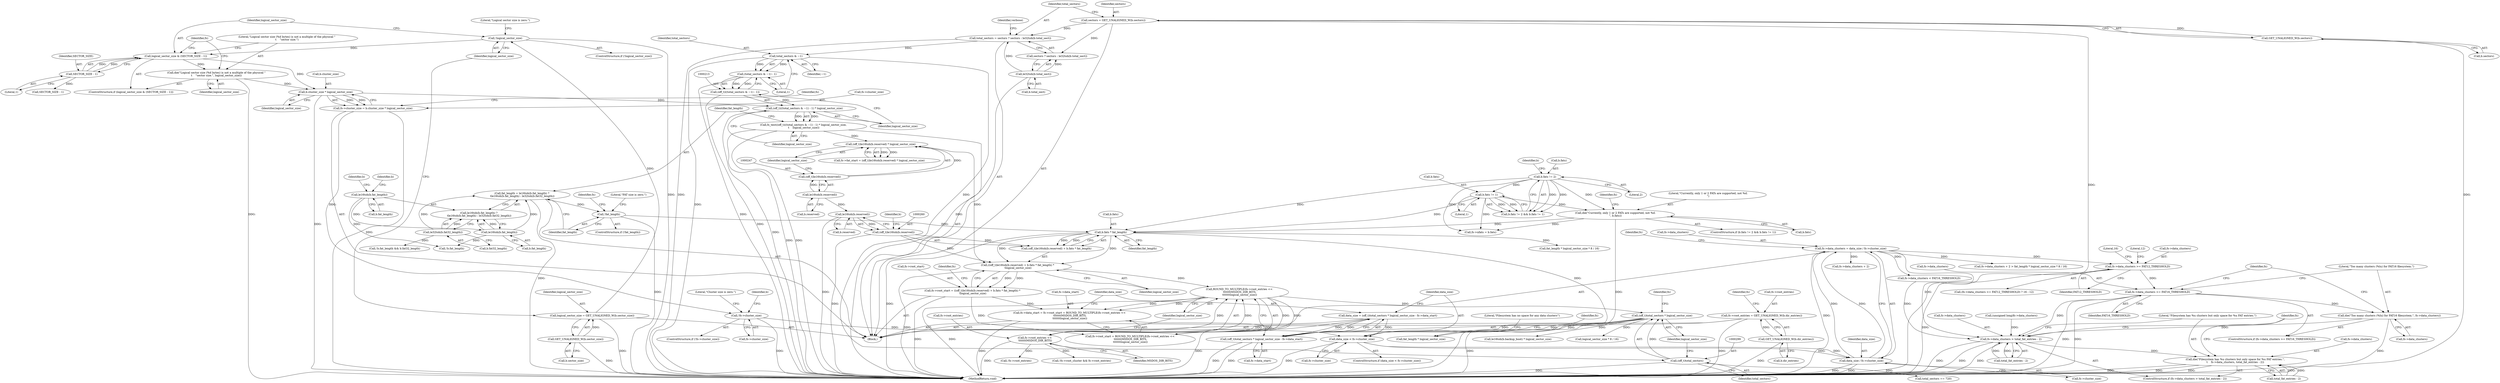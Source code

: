 digraph "0_dosfstools_e8eff147e9da1185f9afd5b25948153a3b97cf52_0@pointer" {
"1000457" [label="(Call,die(\"Too many clusters (%lu) for FAT16 filesystem.\", fs->data_clusters))"];
"1000452" [label="(Call,fs->data_clusters >= FAT16_THRESHOLD)"];
"1000444" [label="(Call,fs->data_clusters >= FAT12_THRESHOLD)"];
"1000313" [label="(Call,fs->data_clusters = data_size / fs->cluster_size)"];
"1000317" [label="(Call,data_size / fs->cluster_size)"];
"1000306" [label="(Call,data_size < fs->cluster_size)"];
"1000294" [label="(Call,data_size = (off_t)total_sectors * logical_sector_size - fs->data_start)"];
"1000296" [label="(Call,(off_t)total_sectors * logical_sector_size - fs->data_start)"];
"1000297" [label="(Call,(off_t)total_sectors * logical_sector_size)"];
"1000298" [label="(Call,(off_t)total_sectors)"];
"1000215" [label="(Call,total_sectors & ~1)"];
"1000197" [label="(Call,total_sectors = sectors ? sectors : le32toh(b.total_sect))"];
"1000191" [label="(Call,sectors = GET_UNALIGNED_W(b.sectors))"];
"1000193" [label="(Call,GET_UNALIGNED_W(b.sectors))"];
"1000202" [label="(Call,le32toh(b.total_sect))"];
"1000287" [label="(Call,ROUND_TO_MULTIPLE(fs->root_entries <<\n \t\t\t\t\t\t\tMSDOS_DIR_BITS,\n \t\t\t\t\t\t\tlogical_sector_size))"];
"1000288" [label="(Call,fs->root_entries <<\n \t\t\t\t\t\t\tMSDOS_DIR_BITS)"];
"1000271" [label="(Call,fs->root_entries = GET_UNALIGNED_W(b.dir_entries))"];
"1000275" [label="(Call,GET_UNALIGNED_W(b.dir_entries))"];
"1000257" [label="(Call,((off_t)le16toh(b.reserved) + b.fats * fat_length) *\n \tlogical_sector_size)"];
"1000259" [label="(Call,(off_t)le16toh(b.reserved))"];
"1000261" [label="(Call,le16toh(b.reserved))"];
"1000248" [label="(Call,le16toh(b.reserved))"];
"1000265" [label="(Call,b.fats * fat_length)"];
"1000179" [label="(Call,die(\"Currently, only 1 or 2 FATs are supported, not %d.\n\", b.fats))"];
"1000169" [label="(Call,b.fats != 2)"];
"1000174" [label="(Call,b.fats != 1)"];
"1000237" [label="(Call,!fat_length)"];
"1000221" [label="(Call,fat_length = le16toh(b.fat_length) ?\n \tle16toh(b.fat_length) : le32toh(b.fat32_length))"];
"1000228" [label="(Call,le16toh(b.fat_length))"];
"1000224" [label="(Call,le16toh(b.fat_length))"];
"1000232" [label="(Call,le32toh(b.fat32_length))"];
"1000245" [label="(Call,(off_t)le16toh(b.reserved) * logical_sector_size)"];
"1000246" [label="(Call,(off_t)le16toh(b.reserved))"];
"1000210" [label="(Call,fs_test((off_t)((total_sectors & ~1) - 1) * logical_sector_size,\n \t    logical_sector_size))"];
"1000211" [label="(Call,(off_t)((total_sectors & ~1) - 1) * logical_sector_size)"];
"1000212" [label="(Call,(off_t)((total_sectors & ~1) - 1))"];
"1000214" [label="(Call,(total_sectors & ~1) - 1)"];
"1000155" [label="(Call,b.cluster_size * logical_sector_size)"];
"1000143" [label="(Call,logical_sector_size & (SECTOR_SIZE - 1))"];
"1000138" [label="(Call,!logical_sector_size)"];
"1000131" [label="(Call,logical_sector_size = GET_UNALIGNED_W(b.sector_size))"];
"1000133" [label="(Call,GET_UNALIGNED_W(b.sector_size))"];
"1000145" [label="(Call,SECTOR_SIZE - 1)"];
"1000148" [label="(Call,die(\"Logical sector size (%d bytes) is not a multiple of the physical \"\n\t    \"sector size.\", logical_sector_size))"];
"1000279" [label="(Call,fs->data_start = fs->root_start + ROUND_TO_MULTIPLE(fs->root_entries <<\n \t\t\t\t\t\t\tMSDOS_DIR_BITS,\n \t\t\t\t\t\t\tlogical_sector_size))"];
"1000253" [label="(Call,fs->root_start = ((off_t)le16toh(b.reserved) + b.fats * fat_length) *\n \tlogical_sector_size)"];
"1000161" [label="(Call,!fs->cluster_size)"];
"1000151" [label="(Call,fs->cluster_size = b.cluster_size * logical_sector_size)"];
"1000616" [label="(Call,fs->data_clusters > total_fat_entries - 2)"];
"1000623" [label="(Call,die(\"Filesystem has %u clusters but only space for %u FAT entries.\",\n\t    fs->data_clusters, total_fat_entries - 2))"];
"1000624" [label="(Literal,\"Filesystem has %u clusters but only space for %u FAT entries.\")"];
"1000219" [label="(Identifier,logical_sector_size)"];
"1000150" [label="(Identifier,logical_sector_size)"];
"1000249" [label="(Call,b.reserved)"];
"1000272" [label="(Call,fs->root_entries)"];
"1000245" [label="(Call,(off_t)le16toh(b.reserved) * logical_sector_size)"];
"1000191" [label="(Call,sectors = GET_UNALIGNED_W(b.sectors))"];
"1000156" [label="(Call,b.cluster_size)"];
"1000163" [label="(Identifier,fs)"];
"1000161" [label="(Call,!fs->cluster_size)"];
"1000257" [label="(Call,((off_t)le16toh(b.reserved) + b.fats * fat_length) *\n \tlogical_sector_size)"];
"1000448" [label="(Identifier,FAT12_THRESHOLD)"];
"1000303" [label="(Identifier,fs)"];
"1000176" [label="(Identifier,b)"];
"1000199" [label="(Call,sectors ? sectors : le32toh(b.total_sect))"];
"1000232" [label="(Call,le32toh(b.fat32_length))"];
"1000280" [label="(Call,fs->data_start)"];
"1000266" [label="(Call,b.fats)"];
"1000179" [label="(Call,die(\"Currently, only 1 or 2 FATs are supported, not %d.\n\", b.fats))"];
"1000297" [label="(Call,(off_t)total_sectors * logical_sector_size)"];
"1000192" [label="(Identifier,sectors)"];
"1000229" [label="(Call,b.fat_length)"];
"1000292" [label="(Identifier,MSDOS_DIR_BITS)"];
"1000143" [label="(Call,logical_sector_size & (SECTOR_SIZE - 1))"];
"1000275" [label="(Call,GET_UNALIGNED_W(b.dir_entries))"];
"1000281" [label="(Identifier,fs)"];
"1000625" [label="(Call,fs->data_clusters)"];
"1000254" [label="(Call,fs->root_start)"];
"1000134" [label="(Call,b.sector_size)"];
"1000312" [label="(Literal,\"Filesystem has no space for any data clusters\")"];
"1000230" [label="(Identifier,b)"];
"1000270" [label="(Identifier,logical_sector_size)"];
"1000222" [label="(Identifier,fat_length)"];
"1000186" [label="(Identifier,fs)"];
"1000463" [label="(Identifier,fs)"];
"1000147" [label="(Literal,1)"];
"1000212" [label="(Call,(off_t)((total_sectors & ~1) - 1))"];
"1000228" [label="(Call,le16toh(b.fat_length))"];
"1000449" [label="(Literal,16)"];
"1000306" [label="(Call,data_size < fs->cluster_size)"];
"1000293" [label="(Identifier,logical_sector_size)"];
"1000522" [label="(Call,fat_length * logical_sector_size)"];
"1000166" [label="(Literal,\"Cluster size is zero.\")"];
"1000300" [label="(Identifier,total_sectors)"];
"1000340" [label="(Call,!b.fat_length)"];
"1000288" [label="(Call,fs->root_entries <<\n \t\t\t\t\t\t\tMSDOS_DIR_BITS)"];
"1000261" [label="(Call,le16toh(b.reserved))"];
"1000243" [label="(Identifier,fs)"];
"1000475" [label="(Call,fs->data_clusters + 2 > fat_length * logical_sector_size * 8 / 16)"];
"1000142" [label="(ControlStructure,if (logical_sector_size & (SECTOR_SIZE - 1)))"];
"1000294" [label="(Call,data_size = (off_t)total_sectors * logical_sector_size - fs->data_start)"];
"1000132" [label="(Identifier,logical_sector_size)"];
"1000687" [label="(MethodReturn,void)"];
"1000620" [label="(Call,total_fat_entries - 2)"];
"1000635" [label="(Identifier,fs)"];
"1000203" [label="(Call,b.total_sect)"];
"1000211" [label="(Call,(off_t)((total_sectors & ~1) - 1) * logical_sector_size)"];
"1000148" [label="(Call,die(\"Logical sector size (%d bytes) is not a multiple of the physical \"\n\t    \"sector size.\", logical_sector_size))"];
"1000170" [label="(Call,b.fats)"];
"1000339" [label="(Call,!b.fat_length && b.fat32_length)"];
"1000236" [label="(ControlStructure,if (!fat_length))"];
"1000418" [label="(Call,le16toh(b.backup_boot) * logical_sector_size)"];
"1000283" [label="(Call,fs->root_start + ROUND_TO_MULTIPLE(fs->root_entries <<\n \t\t\t\t\t\t\tMSDOS_DIR_BITS,\n \t\t\t\t\t\t\tlogical_sector_size))"];
"1000456" [label="(Identifier,FAT16_THRESHOLD)"];
"1000167" [label="(ControlStructure,if (b.fats != 2 && b.fats != 1))"];
"1000131" [label="(Call,logical_sector_size = GET_UNALIGNED_W(b.sector_size))"];
"1000318" [label="(Identifier,data_size)"];
"1000174" [label="(Call,b.fats != 1)"];
"1000617" [label="(Call,fs->data_clusters)"];
"1000149" [label="(Literal,\"Logical sector size (%d bytes) is not a multiple of the physical \"\n\t    \"sector size.\")"];
"1000184" [label="(Call,fs->nfats = b.fats)"];
"1000307" [label="(Identifier,data_size)"];
"1000141" [label="(Literal,\"Logical sector size is zero.\")"];
"1000233" [label="(Call,b.fat32_length)"];
"1000313" [label="(Call,fs->data_clusters = data_size / fs->cluster_size)"];
"1000151" [label="(Call,fs->cluster_size = b.cluster_size * logical_sector_size)"];
"1000287" [label="(Call,ROUND_TO_MULTIPLE(fs->root_entries <<\n \t\t\t\t\t\t\tMSDOS_DIR_BITS,\n \t\t\t\t\t\t\tlogical_sector_size))"];
"1000452" [label="(Call,fs->data_clusters >= FAT16_THRESHOLD)"];
"1000259" [label="(Call,(off_t)le16toh(b.reserved))"];
"1000221" [label="(Call,fat_length = le16toh(b.fat_length) ?\n \tle16toh(b.fat_length) : le32toh(b.fat32_length))"];
"1000139" [label="(Identifier,logical_sector_size)"];
"1000207" [label="(Identifier,verbose)"];
"1000237" [label="(Call,!fat_length)"];
"1000267" [label="(Identifier,b)"];
"1000483" [label="(Call,logical_sector_size * 8 / 16)"];
"1000298" [label="(Call,(off_t)total_sectors)"];
"1000451" [label="(ControlStructure,if (fs->data_clusters >= FAT16_THRESHOLD))"];
"1000117" [label="(Block,)"];
"1000160" [label="(ControlStructure,if (!fs->cluster_size))"];
"1000217" [label="(Identifier,~1)"];
"1000240" [label="(Literal,\"FAT size is zero.\")"];
"1000324" [label="(Identifier,fs)"];
"1000224" [label="(Call,le16toh(b.fat_length))"];
"1000138" [label="(Call,!logical_sector_size)"];
"1000457" [label="(Call,die(\"Too many clusters (%lu) for FAT16 filesystem.\", fs->data_clusters))"];
"1000295" [label="(Identifier,data_size)"];
"1000302" [label="(Call,fs->data_start)"];
"1000615" [label="(ControlStructure,if (fs->data_clusters > total_fat_entries - 2))"];
"1000225" [label="(Call,b.fat_length)"];
"1000215" [label="(Call,total_sectors & ~1)"];
"1000481" [label="(Call,fat_length * logical_sector_size * 8 / 16)"];
"1000315" [label="(Identifier,fs)"];
"1000279" [label="(Call,fs->data_start = fs->root_start + ROUND_TO_MULTIPLE(fs->root_entries <<\n \t\t\t\t\t\t\tMSDOS_DIR_BITS,\n \t\t\t\t\t\t\tlogical_sector_size))"];
"1000317" [label="(Call,data_size / fs->cluster_size)"];
"1000169" [label="(Call,b.fats != 2)"];
"1000628" [label="(Call,total_fat_entries - 2)"];
"1000296" [label="(Call,(off_t)total_sectors * logical_sector_size - fs->data_start)"];
"1000450" [label="(Literal,12)"];
"1000168" [label="(Call,b.fats != 2 && b.fats != 1)"];
"1000458" [label="(Literal,\"Too many clusters (%lu) for FAT16 filesystem.\")"];
"1000445" [label="(Call,fs->data_clusters)"];
"1000181" [label="(Call,b.fats)"];
"1000314" [label="(Call,fs->data_clusters)"];
"1000159" [label="(Identifier,logical_sector_size)"];
"1000443" [label="(Call,(fs->data_clusters >= FAT12_THRESHOLD) ? 16 : 12)"];
"1000633" [label="(Call,!fs->root_entries)"];
"1000220" [label="(Identifier,logical_sector_size)"];
"1000153" [label="(Identifier,fs)"];
"1000218" [label="(Literal,1)"];
"1000453" [label="(Call,fs->data_clusters)"];
"1000180" [label="(Literal,\"Currently, only 1 or 2 FATs are supported, not %d.\n\")"];
"1000223" [label="(Call,le16toh(b.fat_length) ?\n \tle16toh(b.fat_length) : le32toh(b.fat32_length))"];
"1000253" [label="(Call,fs->root_start = ((off_t)le16toh(b.reserved) + b.fats * fat_length) *\n \tlogical_sector_size)"];
"1000144" [label="(Identifier,logical_sector_size)"];
"1000137" [label="(ControlStructure,if (!logical_sector_size))"];
"1000234" [label="(Identifier,b)"];
"1000476" [label="(Call,fs->data_clusters + 2)"];
"1000202" [label="(Call,le32toh(b.total_sect))"];
"1000248" [label="(Call,le16toh(b.reserved))"];
"1000246" [label="(Call,(off_t)le16toh(b.reserved))"];
"1000198" [label="(Identifier,total_sectors)"];
"1000459" [label="(Call,fs->data_clusters)"];
"1000397" [label="(Call,fs->data_clusters < FAT16_THRESHOLD)"];
"1000197" [label="(Call,total_sectors = sectors ? sectors : le32toh(b.total_sect))"];
"1000269" [label="(Identifier,fat_length)"];
"1000273" [label="(Identifier,fs)"];
"1000146" [label="(Identifier,SECTOR_SIZE)"];
"1000623" [label="(Call,die(\"Filesystem has %u clusters but only space for %u FAT entries.\",\n\t    fs->data_clusters, total_fat_entries - 2))"];
"1000265" [label="(Call,b.fats * fat_length)"];
"1000175" [label="(Call,b.fats)"];
"1000162" [label="(Call,fs->cluster_size)"];
"1000155" [label="(Call,b.cluster_size * logical_sector_size)"];
"1000194" [label="(Call,b.sectors)"];
"1000271" [label="(Call,fs->root_entries = GET_UNALIGNED_W(b.dir_entries))"];
"1000214" [label="(Call,(total_sectors & ~1) - 1)"];
"1000616" [label="(Call,fs->data_clusters > total_fat_entries - 2)"];
"1000216" [label="(Identifier,total_sectors)"];
"1000444" [label="(Call,fs->data_clusters >= FAT12_THRESHOLD)"];
"1000489" [label="(Call,total_sectors == 720)"];
"1000262" [label="(Call,b.reserved)"];
"1000210" [label="(Call,fs_test((off_t)((total_sectors & ~1) - 1) * logical_sector_size,\n \t    logical_sector_size))"];
"1000258" [label="(Call,(off_t)le16toh(b.reserved) + b.fats * fat_length)"];
"1000133" [label="(Call,GET_UNALIGNED_W(b.sector_size))"];
"1000305" [label="(ControlStructure,if (data_size < fs->cluster_size))"];
"1000289" [label="(Call,fs->root_entries)"];
"1000178" [label="(Literal,1)"];
"1000404" [label="(Call,(unsigned long)fs->data_clusters)"];
"1000173" [label="(Literal,2)"];
"1000301" [label="(Identifier,logical_sector_size)"];
"1000241" [label="(Call,fs->fat_start = (off_t)le16toh(b.reserved) * logical_sector_size)"];
"1000238" [label="(Identifier,fat_length)"];
"1000308" [label="(Call,fs->cluster_size)"];
"1000145" [label="(Call,SECTOR_SIZE - 1)"];
"1000193" [label="(Call,GET_UNALIGNED_W(b.sectors))"];
"1000319" [label="(Call,fs->cluster_size)"];
"1000252" [label="(Identifier,logical_sector_size)"];
"1000152" [label="(Call,fs->cluster_size)"];
"1000276" [label="(Call,b.dir_entries)"];
"1000171" [label="(Identifier,b)"];
"1000362" [label="(Call,!fs->root_cluster && fs->root_entries)"];
"1000659" [label="(Call,SECTOR_SIZE - 1)"];
"1000457" -> "1000451"  [label="AST: "];
"1000457" -> "1000459"  [label="CFG: "];
"1000458" -> "1000457"  [label="AST: "];
"1000459" -> "1000457"  [label="AST: "];
"1000463" -> "1000457"  [label="CFG: "];
"1000457" -> "1000687"  [label="DDG: "];
"1000452" -> "1000457"  [label="DDG: "];
"1000457" -> "1000616"  [label="DDG: "];
"1000452" -> "1000451"  [label="AST: "];
"1000452" -> "1000456"  [label="CFG: "];
"1000453" -> "1000452"  [label="AST: "];
"1000456" -> "1000452"  [label="AST: "];
"1000458" -> "1000452"  [label="CFG: "];
"1000463" -> "1000452"  [label="CFG: "];
"1000452" -> "1000687"  [label="DDG: "];
"1000452" -> "1000687"  [label="DDG: "];
"1000444" -> "1000452"  [label="DDG: "];
"1000452" -> "1000616"  [label="DDG: "];
"1000444" -> "1000443"  [label="AST: "];
"1000444" -> "1000448"  [label="CFG: "];
"1000445" -> "1000444"  [label="AST: "];
"1000448" -> "1000444"  [label="AST: "];
"1000449" -> "1000444"  [label="CFG: "];
"1000450" -> "1000444"  [label="CFG: "];
"1000444" -> "1000687"  [label="DDG: "];
"1000313" -> "1000444"  [label="DDG: "];
"1000313" -> "1000117"  [label="AST: "];
"1000313" -> "1000317"  [label="CFG: "];
"1000314" -> "1000313"  [label="AST: "];
"1000317" -> "1000313"  [label="AST: "];
"1000324" -> "1000313"  [label="CFG: "];
"1000313" -> "1000687"  [label="DDG: "];
"1000317" -> "1000313"  [label="DDG: "];
"1000317" -> "1000313"  [label="DDG: "];
"1000313" -> "1000397"  [label="DDG: "];
"1000313" -> "1000475"  [label="DDG: "];
"1000313" -> "1000476"  [label="DDG: "];
"1000313" -> "1000616"  [label="DDG: "];
"1000317" -> "1000319"  [label="CFG: "];
"1000318" -> "1000317"  [label="AST: "];
"1000319" -> "1000317"  [label="AST: "];
"1000317" -> "1000687"  [label="DDG: "];
"1000317" -> "1000687"  [label="DDG: "];
"1000306" -> "1000317"  [label="DDG: "];
"1000306" -> "1000317"  [label="DDG: "];
"1000306" -> "1000305"  [label="AST: "];
"1000306" -> "1000308"  [label="CFG: "];
"1000307" -> "1000306"  [label="AST: "];
"1000308" -> "1000306"  [label="AST: "];
"1000312" -> "1000306"  [label="CFG: "];
"1000315" -> "1000306"  [label="CFG: "];
"1000306" -> "1000687"  [label="DDG: "];
"1000294" -> "1000306"  [label="DDG: "];
"1000161" -> "1000306"  [label="DDG: "];
"1000294" -> "1000117"  [label="AST: "];
"1000294" -> "1000296"  [label="CFG: "];
"1000295" -> "1000294"  [label="AST: "];
"1000296" -> "1000294"  [label="AST: "];
"1000307" -> "1000294"  [label="CFG: "];
"1000294" -> "1000687"  [label="DDG: "];
"1000296" -> "1000294"  [label="DDG: "];
"1000296" -> "1000294"  [label="DDG: "];
"1000296" -> "1000302"  [label="CFG: "];
"1000297" -> "1000296"  [label="AST: "];
"1000302" -> "1000296"  [label="AST: "];
"1000296" -> "1000687"  [label="DDG: "];
"1000296" -> "1000687"  [label="DDG: "];
"1000297" -> "1000296"  [label="DDG: "];
"1000297" -> "1000296"  [label="DDG: "];
"1000279" -> "1000296"  [label="DDG: "];
"1000297" -> "1000301"  [label="CFG: "];
"1000298" -> "1000297"  [label="AST: "];
"1000301" -> "1000297"  [label="AST: "];
"1000303" -> "1000297"  [label="CFG: "];
"1000297" -> "1000687"  [label="DDG: "];
"1000298" -> "1000297"  [label="DDG: "];
"1000287" -> "1000297"  [label="DDG: "];
"1000297" -> "1000418"  [label="DDG: "];
"1000297" -> "1000483"  [label="DDG: "];
"1000297" -> "1000522"  [label="DDG: "];
"1000298" -> "1000300"  [label="CFG: "];
"1000299" -> "1000298"  [label="AST: "];
"1000300" -> "1000298"  [label="AST: "];
"1000301" -> "1000298"  [label="CFG: "];
"1000298" -> "1000687"  [label="DDG: "];
"1000215" -> "1000298"  [label="DDG: "];
"1000298" -> "1000489"  [label="DDG: "];
"1000215" -> "1000214"  [label="AST: "];
"1000215" -> "1000217"  [label="CFG: "];
"1000216" -> "1000215"  [label="AST: "];
"1000217" -> "1000215"  [label="AST: "];
"1000218" -> "1000215"  [label="CFG: "];
"1000215" -> "1000687"  [label="DDG: "];
"1000215" -> "1000214"  [label="DDG: "];
"1000215" -> "1000214"  [label="DDG: "];
"1000197" -> "1000215"  [label="DDG: "];
"1000197" -> "1000117"  [label="AST: "];
"1000197" -> "1000199"  [label="CFG: "];
"1000198" -> "1000197"  [label="AST: "];
"1000199" -> "1000197"  [label="AST: "];
"1000207" -> "1000197"  [label="CFG: "];
"1000197" -> "1000687"  [label="DDG: "];
"1000191" -> "1000197"  [label="DDG: "];
"1000202" -> "1000197"  [label="DDG: "];
"1000191" -> "1000117"  [label="AST: "];
"1000191" -> "1000193"  [label="CFG: "];
"1000192" -> "1000191"  [label="AST: "];
"1000193" -> "1000191"  [label="AST: "];
"1000198" -> "1000191"  [label="CFG: "];
"1000191" -> "1000687"  [label="DDG: "];
"1000193" -> "1000191"  [label="DDG: "];
"1000191" -> "1000199"  [label="DDG: "];
"1000193" -> "1000194"  [label="CFG: "];
"1000194" -> "1000193"  [label="AST: "];
"1000193" -> "1000687"  [label="DDG: "];
"1000202" -> "1000199"  [label="AST: "];
"1000202" -> "1000203"  [label="CFG: "];
"1000203" -> "1000202"  [label="AST: "];
"1000199" -> "1000202"  [label="CFG: "];
"1000202" -> "1000687"  [label="DDG: "];
"1000202" -> "1000199"  [label="DDG: "];
"1000287" -> "1000283"  [label="AST: "];
"1000287" -> "1000293"  [label="CFG: "];
"1000288" -> "1000287"  [label="AST: "];
"1000293" -> "1000287"  [label="AST: "];
"1000283" -> "1000287"  [label="CFG: "];
"1000287" -> "1000687"  [label="DDG: "];
"1000287" -> "1000279"  [label="DDG: "];
"1000287" -> "1000279"  [label="DDG: "];
"1000287" -> "1000283"  [label="DDG: "];
"1000287" -> "1000283"  [label="DDG: "];
"1000288" -> "1000287"  [label="DDG: "];
"1000288" -> "1000287"  [label="DDG: "];
"1000257" -> "1000287"  [label="DDG: "];
"1000288" -> "1000292"  [label="CFG: "];
"1000289" -> "1000288"  [label="AST: "];
"1000292" -> "1000288"  [label="AST: "];
"1000293" -> "1000288"  [label="CFG: "];
"1000288" -> "1000687"  [label="DDG: "];
"1000271" -> "1000288"  [label="DDG: "];
"1000288" -> "1000362"  [label="DDG: "];
"1000288" -> "1000633"  [label="DDG: "];
"1000271" -> "1000117"  [label="AST: "];
"1000271" -> "1000275"  [label="CFG: "];
"1000272" -> "1000271"  [label="AST: "];
"1000275" -> "1000271"  [label="AST: "];
"1000281" -> "1000271"  [label="CFG: "];
"1000271" -> "1000687"  [label="DDG: "];
"1000275" -> "1000271"  [label="DDG: "];
"1000275" -> "1000276"  [label="CFG: "];
"1000276" -> "1000275"  [label="AST: "];
"1000275" -> "1000687"  [label="DDG: "];
"1000257" -> "1000253"  [label="AST: "];
"1000257" -> "1000270"  [label="CFG: "];
"1000258" -> "1000257"  [label="AST: "];
"1000270" -> "1000257"  [label="AST: "];
"1000253" -> "1000257"  [label="CFG: "];
"1000257" -> "1000687"  [label="DDG: "];
"1000257" -> "1000253"  [label="DDG: "];
"1000257" -> "1000253"  [label="DDG: "];
"1000259" -> "1000257"  [label="DDG: "];
"1000265" -> "1000257"  [label="DDG: "];
"1000265" -> "1000257"  [label="DDG: "];
"1000245" -> "1000257"  [label="DDG: "];
"1000259" -> "1000258"  [label="AST: "];
"1000259" -> "1000261"  [label="CFG: "];
"1000260" -> "1000259"  [label="AST: "];
"1000261" -> "1000259"  [label="AST: "];
"1000267" -> "1000259"  [label="CFG: "];
"1000259" -> "1000687"  [label="DDG: "];
"1000259" -> "1000258"  [label="DDG: "];
"1000261" -> "1000259"  [label="DDG: "];
"1000261" -> "1000262"  [label="CFG: "];
"1000262" -> "1000261"  [label="AST: "];
"1000261" -> "1000687"  [label="DDG: "];
"1000248" -> "1000261"  [label="DDG: "];
"1000248" -> "1000246"  [label="AST: "];
"1000248" -> "1000249"  [label="CFG: "];
"1000249" -> "1000248"  [label="AST: "];
"1000246" -> "1000248"  [label="CFG: "];
"1000248" -> "1000246"  [label="DDG: "];
"1000265" -> "1000258"  [label="AST: "];
"1000265" -> "1000269"  [label="CFG: "];
"1000266" -> "1000265"  [label="AST: "];
"1000269" -> "1000265"  [label="AST: "];
"1000258" -> "1000265"  [label="CFG: "];
"1000265" -> "1000687"  [label="DDG: "];
"1000265" -> "1000258"  [label="DDG: "];
"1000265" -> "1000258"  [label="DDG: "];
"1000179" -> "1000265"  [label="DDG: "];
"1000169" -> "1000265"  [label="DDG: "];
"1000174" -> "1000265"  [label="DDG: "];
"1000237" -> "1000265"  [label="DDG: "];
"1000265" -> "1000481"  [label="DDG: "];
"1000265" -> "1000522"  [label="DDG: "];
"1000179" -> "1000167"  [label="AST: "];
"1000179" -> "1000181"  [label="CFG: "];
"1000180" -> "1000179"  [label="AST: "];
"1000181" -> "1000179"  [label="AST: "];
"1000186" -> "1000179"  [label="CFG: "];
"1000179" -> "1000687"  [label="DDG: "];
"1000169" -> "1000179"  [label="DDG: "];
"1000174" -> "1000179"  [label="DDG: "];
"1000179" -> "1000184"  [label="DDG: "];
"1000169" -> "1000168"  [label="AST: "];
"1000169" -> "1000173"  [label="CFG: "];
"1000170" -> "1000169"  [label="AST: "];
"1000173" -> "1000169"  [label="AST: "];
"1000176" -> "1000169"  [label="CFG: "];
"1000168" -> "1000169"  [label="CFG: "];
"1000169" -> "1000168"  [label="DDG: "];
"1000169" -> "1000168"  [label="DDG: "];
"1000169" -> "1000174"  [label="DDG: "];
"1000169" -> "1000184"  [label="DDG: "];
"1000174" -> "1000168"  [label="AST: "];
"1000174" -> "1000178"  [label="CFG: "];
"1000175" -> "1000174"  [label="AST: "];
"1000178" -> "1000174"  [label="AST: "];
"1000168" -> "1000174"  [label="CFG: "];
"1000174" -> "1000168"  [label="DDG: "];
"1000174" -> "1000168"  [label="DDG: "];
"1000174" -> "1000184"  [label="DDG: "];
"1000237" -> "1000236"  [label="AST: "];
"1000237" -> "1000238"  [label="CFG: "];
"1000238" -> "1000237"  [label="AST: "];
"1000240" -> "1000237"  [label="CFG: "];
"1000243" -> "1000237"  [label="CFG: "];
"1000237" -> "1000687"  [label="DDG: "];
"1000221" -> "1000237"  [label="DDG: "];
"1000221" -> "1000117"  [label="AST: "];
"1000221" -> "1000223"  [label="CFG: "];
"1000222" -> "1000221"  [label="AST: "];
"1000223" -> "1000221"  [label="AST: "];
"1000238" -> "1000221"  [label="CFG: "];
"1000221" -> "1000687"  [label="DDG: "];
"1000228" -> "1000221"  [label="DDG: "];
"1000232" -> "1000221"  [label="DDG: "];
"1000228" -> "1000223"  [label="AST: "];
"1000228" -> "1000229"  [label="CFG: "];
"1000229" -> "1000228"  [label="AST: "];
"1000223" -> "1000228"  [label="CFG: "];
"1000228" -> "1000223"  [label="DDG: "];
"1000224" -> "1000228"  [label="DDG: "];
"1000228" -> "1000340"  [label="DDG: "];
"1000224" -> "1000223"  [label="AST: "];
"1000224" -> "1000225"  [label="CFG: "];
"1000225" -> "1000224"  [label="AST: "];
"1000230" -> "1000224"  [label="CFG: "];
"1000234" -> "1000224"  [label="CFG: "];
"1000224" -> "1000340"  [label="DDG: "];
"1000232" -> "1000223"  [label="AST: "];
"1000232" -> "1000233"  [label="CFG: "];
"1000233" -> "1000232"  [label="AST: "];
"1000223" -> "1000232"  [label="CFG: "];
"1000232" -> "1000223"  [label="DDG: "];
"1000232" -> "1000339"  [label="DDG: "];
"1000245" -> "1000241"  [label="AST: "];
"1000245" -> "1000252"  [label="CFG: "];
"1000246" -> "1000245"  [label="AST: "];
"1000252" -> "1000245"  [label="AST: "];
"1000241" -> "1000245"  [label="CFG: "];
"1000245" -> "1000241"  [label="DDG: "];
"1000245" -> "1000241"  [label="DDG: "];
"1000246" -> "1000245"  [label="DDG: "];
"1000210" -> "1000245"  [label="DDG: "];
"1000247" -> "1000246"  [label="AST: "];
"1000252" -> "1000246"  [label="CFG: "];
"1000210" -> "1000117"  [label="AST: "];
"1000210" -> "1000220"  [label="CFG: "];
"1000211" -> "1000210"  [label="AST: "];
"1000220" -> "1000210"  [label="AST: "];
"1000222" -> "1000210"  [label="CFG: "];
"1000210" -> "1000687"  [label="DDG: "];
"1000210" -> "1000687"  [label="DDG: "];
"1000211" -> "1000210"  [label="DDG: "];
"1000211" -> "1000210"  [label="DDG: "];
"1000211" -> "1000219"  [label="CFG: "];
"1000212" -> "1000211"  [label="AST: "];
"1000219" -> "1000211"  [label="AST: "];
"1000220" -> "1000211"  [label="CFG: "];
"1000211" -> "1000687"  [label="DDG: "];
"1000212" -> "1000211"  [label="DDG: "];
"1000155" -> "1000211"  [label="DDG: "];
"1000212" -> "1000214"  [label="CFG: "];
"1000213" -> "1000212"  [label="AST: "];
"1000214" -> "1000212"  [label="AST: "];
"1000219" -> "1000212"  [label="CFG: "];
"1000212" -> "1000687"  [label="DDG: "];
"1000214" -> "1000212"  [label="DDG: "];
"1000214" -> "1000212"  [label="DDG: "];
"1000214" -> "1000218"  [label="CFG: "];
"1000218" -> "1000214"  [label="AST: "];
"1000214" -> "1000687"  [label="DDG: "];
"1000155" -> "1000151"  [label="AST: "];
"1000155" -> "1000159"  [label="CFG: "];
"1000156" -> "1000155"  [label="AST: "];
"1000159" -> "1000155"  [label="AST: "];
"1000151" -> "1000155"  [label="CFG: "];
"1000155" -> "1000687"  [label="DDG: "];
"1000155" -> "1000151"  [label="DDG: "];
"1000155" -> "1000151"  [label="DDG: "];
"1000143" -> "1000155"  [label="DDG: "];
"1000148" -> "1000155"  [label="DDG: "];
"1000143" -> "1000142"  [label="AST: "];
"1000143" -> "1000145"  [label="CFG: "];
"1000144" -> "1000143"  [label="AST: "];
"1000145" -> "1000143"  [label="AST: "];
"1000149" -> "1000143"  [label="CFG: "];
"1000153" -> "1000143"  [label="CFG: "];
"1000138" -> "1000143"  [label="DDG: "];
"1000145" -> "1000143"  [label="DDG: "];
"1000145" -> "1000143"  [label="DDG: "];
"1000143" -> "1000148"  [label="DDG: "];
"1000138" -> "1000137"  [label="AST: "];
"1000138" -> "1000139"  [label="CFG: "];
"1000139" -> "1000138"  [label="AST: "];
"1000141" -> "1000138"  [label="CFG: "];
"1000144" -> "1000138"  [label="CFG: "];
"1000138" -> "1000687"  [label="DDG: "];
"1000131" -> "1000138"  [label="DDG: "];
"1000131" -> "1000117"  [label="AST: "];
"1000131" -> "1000133"  [label="CFG: "];
"1000132" -> "1000131"  [label="AST: "];
"1000133" -> "1000131"  [label="AST: "];
"1000139" -> "1000131"  [label="CFG: "];
"1000131" -> "1000687"  [label="DDG: "];
"1000133" -> "1000131"  [label="DDG: "];
"1000133" -> "1000134"  [label="CFG: "];
"1000134" -> "1000133"  [label="AST: "];
"1000133" -> "1000687"  [label="DDG: "];
"1000145" -> "1000147"  [label="CFG: "];
"1000146" -> "1000145"  [label="AST: "];
"1000147" -> "1000145"  [label="AST: "];
"1000145" -> "1000659"  [label="DDG: "];
"1000148" -> "1000142"  [label="AST: "];
"1000148" -> "1000150"  [label="CFG: "];
"1000149" -> "1000148"  [label="AST: "];
"1000150" -> "1000148"  [label="AST: "];
"1000153" -> "1000148"  [label="CFG: "];
"1000148" -> "1000687"  [label="DDG: "];
"1000279" -> "1000117"  [label="AST: "];
"1000279" -> "1000283"  [label="CFG: "];
"1000280" -> "1000279"  [label="AST: "];
"1000283" -> "1000279"  [label="AST: "];
"1000295" -> "1000279"  [label="CFG: "];
"1000279" -> "1000687"  [label="DDG: "];
"1000253" -> "1000279"  [label="DDG: "];
"1000253" -> "1000117"  [label="AST: "];
"1000254" -> "1000253"  [label="AST: "];
"1000273" -> "1000253"  [label="CFG: "];
"1000253" -> "1000687"  [label="DDG: "];
"1000253" -> "1000283"  [label="DDG: "];
"1000161" -> "1000160"  [label="AST: "];
"1000161" -> "1000162"  [label="CFG: "];
"1000162" -> "1000161"  [label="AST: "];
"1000166" -> "1000161"  [label="CFG: "];
"1000171" -> "1000161"  [label="CFG: "];
"1000161" -> "1000687"  [label="DDG: "];
"1000151" -> "1000161"  [label="DDG: "];
"1000151" -> "1000117"  [label="AST: "];
"1000152" -> "1000151"  [label="AST: "];
"1000163" -> "1000151"  [label="CFG: "];
"1000151" -> "1000687"  [label="DDG: "];
"1000616" -> "1000615"  [label="AST: "];
"1000616" -> "1000620"  [label="CFG: "];
"1000617" -> "1000616"  [label="AST: "];
"1000620" -> "1000616"  [label="AST: "];
"1000624" -> "1000616"  [label="CFG: "];
"1000635" -> "1000616"  [label="CFG: "];
"1000616" -> "1000687"  [label="DDG: "];
"1000616" -> "1000687"  [label="DDG: "];
"1000616" -> "1000687"  [label="DDG: "];
"1000397" -> "1000616"  [label="DDG: "];
"1000404" -> "1000616"  [label="DDG: "];
"1000620" -> "1000616"  [label="DDG: "];
"1000620" -> "1000616"  [label="DDG: "];
"1000616" -> "1000623"  [label="DDG: "];
"1000623" -> "1000615"  [label="AST: "];
"1000623" -> "1000628"  [label="CFG: "];
"1000624" -> "1000623"  [label="AST: "];
"1000625" -> "1000623"  [label="AST: "];
"1000628" -> "1000623"  [label="AST: "];
"1000635" -> "1000623"  [label="CFG: "];
"1000623" -> "1000687"  [label="DDG: "];
"1000623" -> "1000687"  [label="DDG: "];
"1000623" -> "1000687"  [label="DDG: "];
"1000628" -> "1000623"  [label="DDG: "];
"1000628" -> "1000623"  [label="DDG: "];
}
